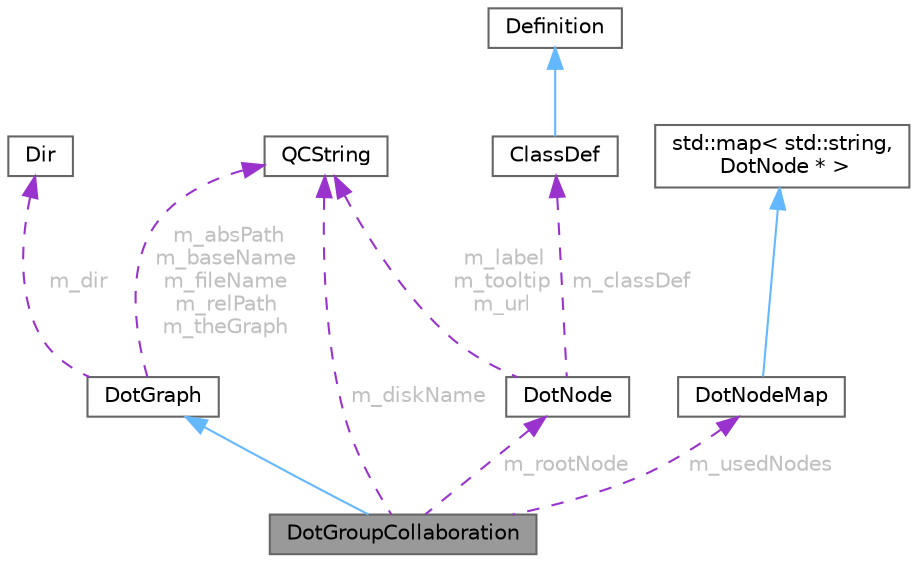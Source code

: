 digraph "DotGroupCollaboration"
{
 // INTERACTIVE_SVG=YES
 // LATEX_PDF_SIZE
  bgcolor="transparent";
  edge [fontname=Helvetica,fontsize=10,labelfontname=Helvetica,labelfontsize=10];
  node [fontname=Helvetica,fontsize=10,shape=box,height=0.2,width=0.4];
  Node1 [label="DotGroupCollaboration",height=0.2,width=0.4,color="gray40", fillcolor="grey60", style="filled", fontcolor="black",tooltip="Representation of a group collaboration graph."];
  Node2 -> Node1 [dir="back",color="steelblue1",style="solid"];
  Node2 [label="DotGraph",height=0.2,width=0.4,color="gray40", fillcolor="white", style="filled",URL="$d0/d32/class_dot_graph.html",tooltip="A dot graph."];
  Node3 -> Node2 [dir="back",color="darkorchid3",style="dashed",label=" m_dir",fontcolor="grey" ];
  Node3 [label="Dir",height=0.2,width=0.4,color="gray40", fillcolor="white", style="filled",URL="$d2/dc2/class_dir.html",tooltip="Class representing a directory in the file system."];
  Node4 -> Node2 [dir="back",color="darkorchid3",style="dashed",label=" m_absPath\nm_baseName\nm_fileName\nm_relPath\nm_theGraph",fontcolor="grey" ];
  Node4 [label="QCString",height=0.2,width=0.4,color="gray40", fillcolor="white", style="filled",URL="$d9/d45/class_q_c_string.html",tooltip="This is an alternative implementation of QCString."];
  Node5 -> Node1 [dir="back",color="darkorchid3",style="dashed",label=" m_rootNode",fontcolor="grey" ];
  Node5 [label="DotNode",height=0.2,width=0.4,color="gray40", fillcolor="white", style="filled",URL="$dd/d7e/class_dot_node.html",tooltip="A node in a dot graph."];
  Node4 -> Node5 [dir="back",color="darkorchid3",style="dashed",label=" m_label\nm_tooltip\nm_url",fontcolor="grey" ];
  Node6 -> Node5 [dir="back",color="darkorchid3",style="dashed",label=" m_classDef",fontcolor="grey" ];
  Node6 [label="ClassDef",height=0.2,width=0.4,color="gray40", fillcolor="white", style="filled",URL="$d1/dcf/class_class_def.html",tooltip="A abstract class representing of a compound symbol."];
  Node7 -> Node6 [dir="back",color="steelblue1",style="solid"];
  Node7 [label="Definition",height=0.2,width=0.4,color="gray40", fillcolor="white", style="filled",URL="$d5/dcc/class_definition.html",tooltip="The common base class of all entity definitions found in the sources."];
  Node8 -> Node1 [dir="back",color="darkorchid3",style="dashed",label=" m_usedNodes",fontcolor="grey" ];
  Node8 [label="DotNodeMap",height=0.2,width=0.4,color="gray40", fillcolor="white", style="filled",URL="$d6/dbb/class_dot_node_map.html",tooltip=" "];
  Node9 -> Node8 [dir="back",color="steelblue1",style="solid"];
  Node9 [label="std::map\< std::string,\l DotNode * \>",height=0.2,width=0.4,color="gray40", fillcolor="white", style="filled",tooltip=" "];
  Node4 -> Node1 [dir="back",color="darkorchid3",style="dashed",label=" m_diskName",fontcolor="grey" ];
}

